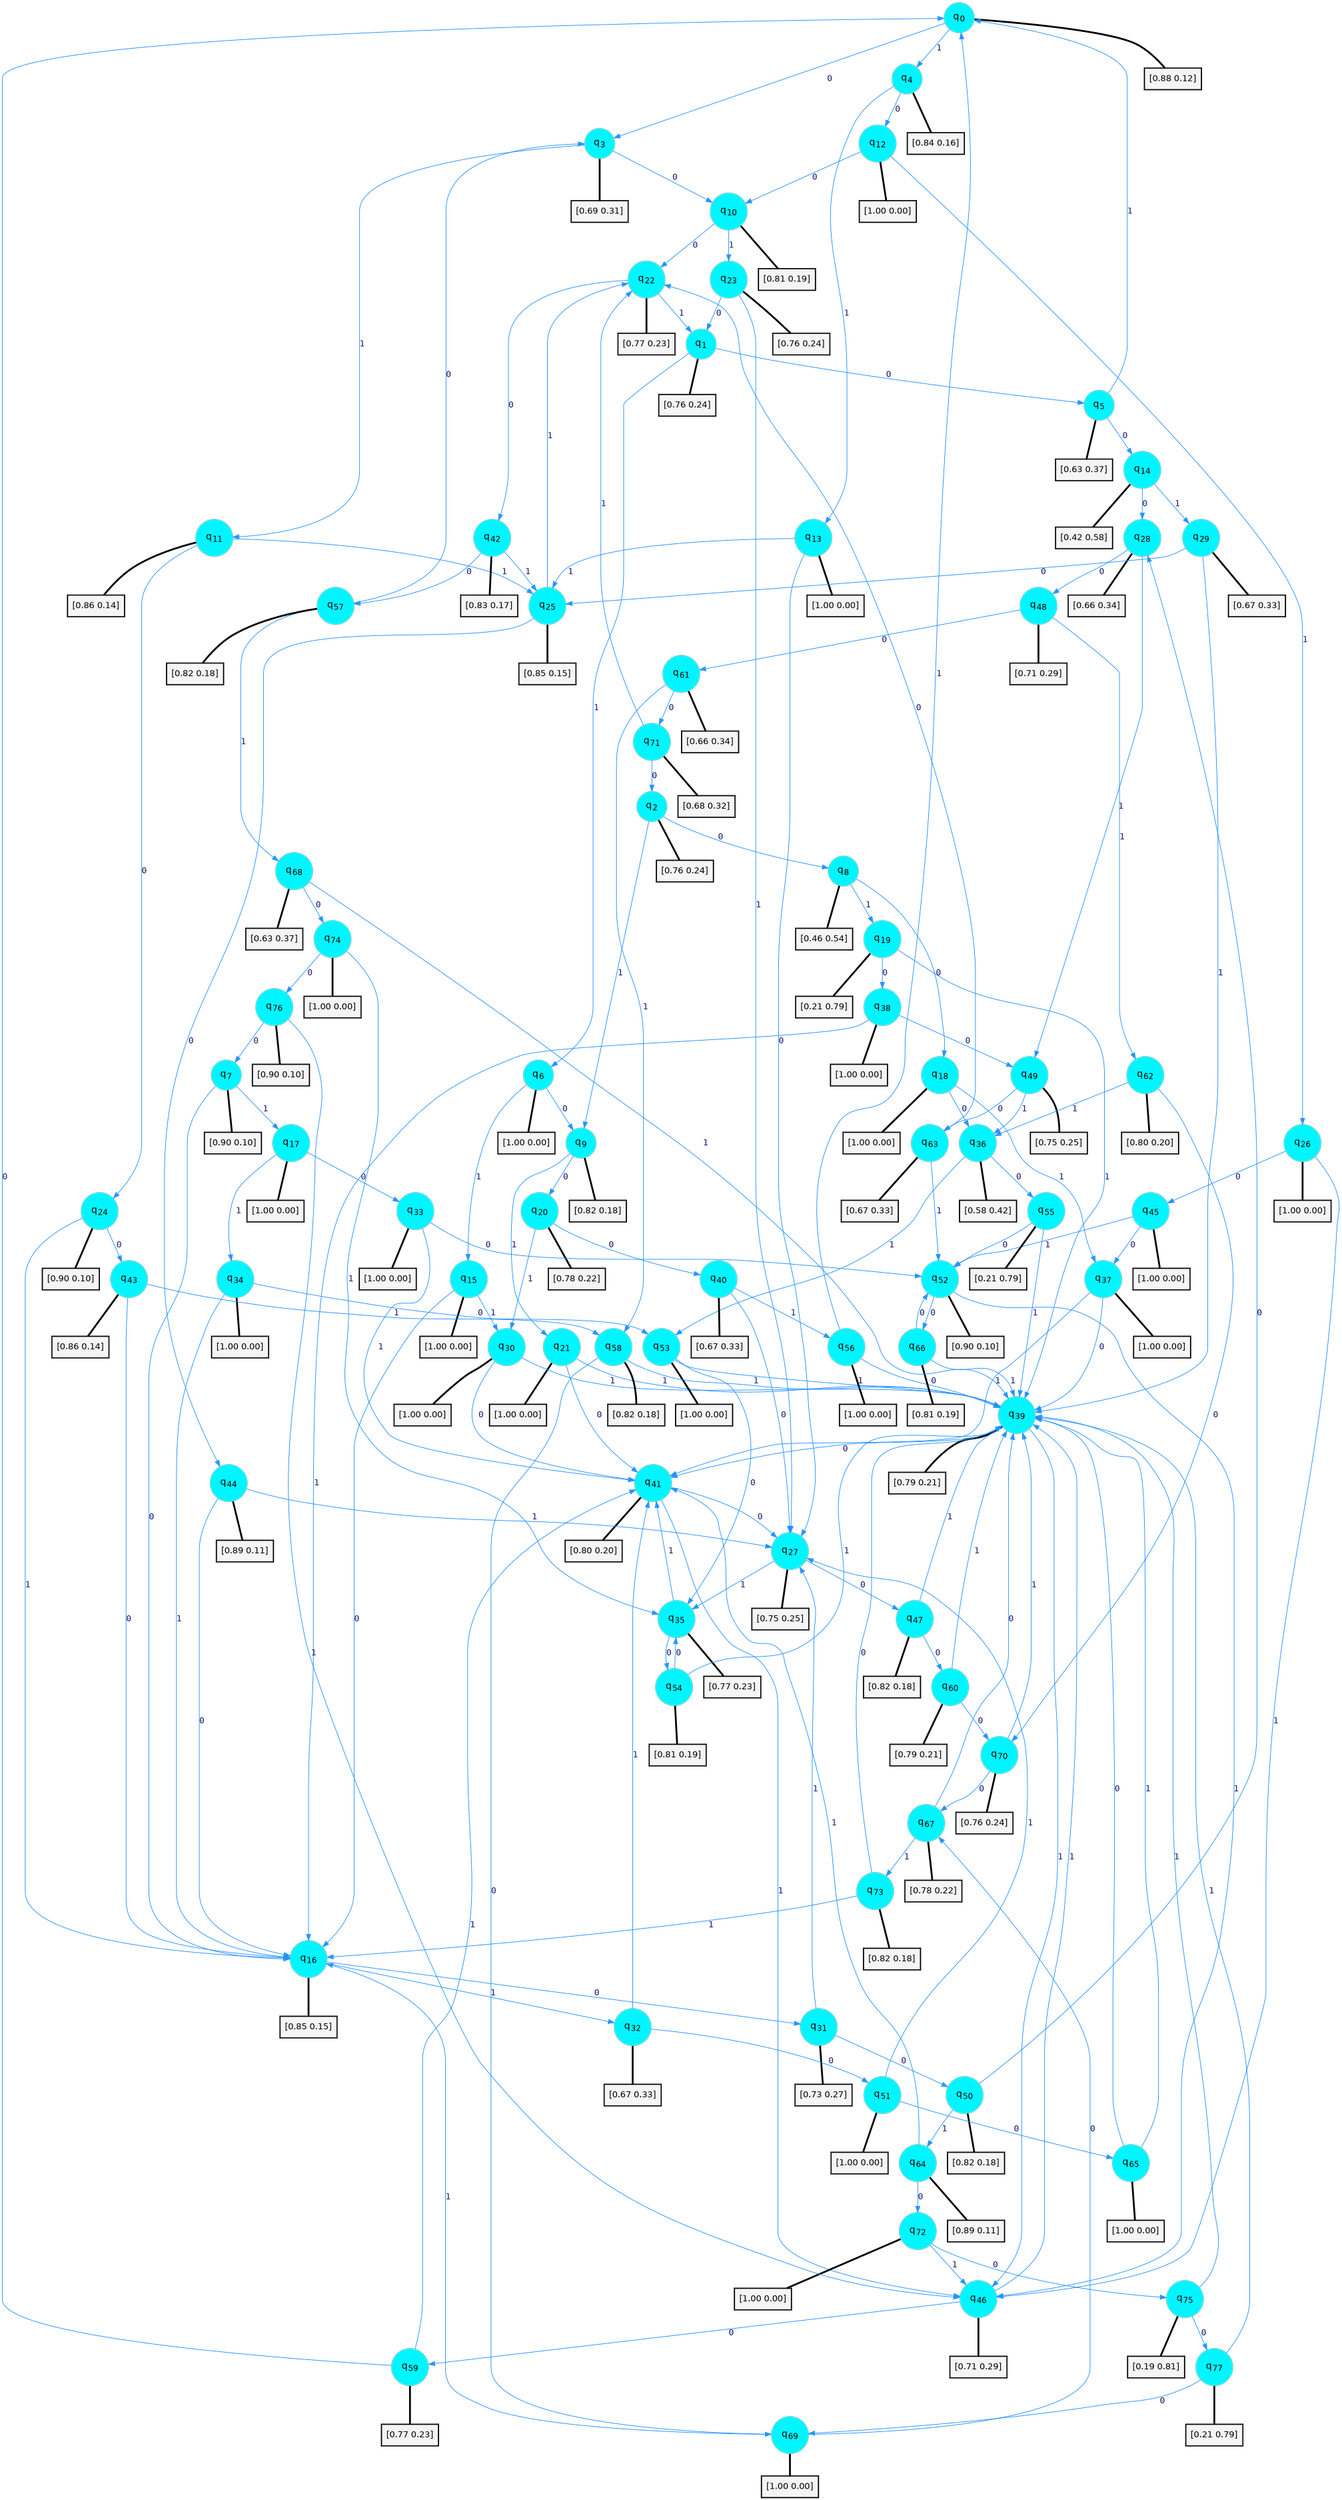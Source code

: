 digraph G {
graph [
bgcolor=transparent, dpi=300, rankdir=TD, size="40,25"];
node [
color=gray, fillcolor=turquoise1, fontcolor=black, fontname=Helvetica, fontsize=16, fontweight=bold, shape=circle, style=filled];
edge [
arrowsize=1, color=dodgerblue1, fontcolor=midnightblue, fontname=courier, fontweight=bold, penwidth=1, style=solid, weight=20];
0[label=<q<SUB>0</SUB>>];
1[label=<q<SUB>1</SUB>>];
2[label=<q<SUB>2</SUB>>];
3[label=<q<SUB>3</SUB>>];
4[label=<q<SUB>4</SUB>>];
5[label=<q<SUB>5</SUB>>];
6[label=<q<SUB>6</SUB>>];
7[label=<q<SUB>7</SUB>>];
8[label=<q<SUB>8</SUB>>];
9[label=<q<SUB>9</SUB>>];
10[label=<q<SUB>10</SUB>>];
11[label=<q<SUB>11</SUB>>];
12[label=<q<SUB>12</SUB>>];
13[label=<q<SUB>13</SUB>>];
14[label=<q<SUB>14</SUB>>];
15[label=<q<SUB>15</SUB>>];
16[label=<q<SUB>16</SUB>>];
17[label=<q<SUB>17</SUB>>];
18[label=<q<SUB>18</SUB>>];
19[label=<q<SUB>19</SUB>>];
20[label=<q<SUB>20</SUB>>];
21[label=<q<SUB>21</SUB>>];
22[label=<q<SUB>22</SUB>>];
23[label=<q<SUB>23</SUB>>];
24[label=<q<SUB>24</SUB>>];
25[label=<q<SUB>25</SUB>>];
26[label=<q<SUB>26</SUB>>];
27[label=<q<SUB>27</SUB>>];
28[label=<q<SUB>28</SUB>>];
29[label=<q<SUB>29</SUB>>];
30[label=<q<SUB>30</SUB>>];
31[label=<q<SUB>31</SUB>>];
32[label=<q<SUB>32</SUB>>];
33[label=<q<SUB>33</SUB>>];
34[label=<q<SUB>34</SUB>>];
35[label=<q<SUB>35</SUB>>];
36[label=<q<SUB>36</SUB>>];
37[label=<q<SUB>37</SUB>>];
38[label=<q<SUB>38</SUB>>];
39[label=<q<SUB>39</SUB>>];
40[label=<q<SUB>40</SUB>>];
41[label=<q<SUB>41</SUB>>];
42[label=<q<SUB>42</SUB>>];
43[label=<q<SUB>43</SUB>>];
44[label=<q<SUB>44</SUB>>];
45[label=<q<SUB>45</SUB>>];
46[label=<q<SUB>46</SUB>>];
47[label=<q<SUB>47</SUB>>];
48[label=<q<SUB>48</SUB>>];
49[label=<q<SUB>49</SUB>>];
50[label=<q<SUB>50</SUB>>];
51[label=<q<SUB>51</SUB>>];
52[label=<q<SUB>52</SUB>>];
53[label=<q<SUB>53</SUB>>];
54[label=<q<SUB>54</SUB>>];
55[label=<q<SUB>55</SUB>>];
56[label=<q<SUB>56</SUB>>];
57[label=<q<SUB>57</SUB>>];
58[label=<q<SUB>58</SUB>>];
59[label=<q<SUB>59</SUB>>];
60[label=<q<SUB>60</SUB>>];
61[label=<q<SUB>61</SUB>>];
62[label=<q<SUB>62</SUB>>];
63[label=<q<SUB>63</SUB>>];
64[label=<q<SUB>64</SUB>>];
65[label=<q<SUB>65</SUB>>];
66[label=<q<SUB>66</SUB>>];
67[label=<q<SUB>67</SUB>>];
68[label=<q<SUB>68</SUB>>];
69[label=<q<SUB>69</SUB>>];
70[label=<q<SUB>70</SUB>>];
71[label=<q<SUB>71</SUB>>];
72[label=<q<SUB>72</SUB>>];
73[label=<q<SUB>73</SUB>>];
74[label=<q<SUB>74</SUB>>];
75[label=<q<SUB>75</SUB>>];
76[label=<q<SUB>76</SUB>>];
77[label=<q<SUB>77</SUB>>];
78[label="[0.88 0.12]", shape=box,fontcolor=black, fontname=Helvetica, fontsize=14, penwidth=2, fillcolor=whitesmoke,color=black];
79[label="[0.76 0.24]", shape=box,fontcolor=black, fontname=Helvetica, fontsize=14, penwidth=2, fillcolor=whitesmoke,color=black];
80[label="[0.76 0.24]", shape=box,fontcolor=black, fontname=Helvetica, fontsize=14, penwidth=2, fillcolor=whitesmoke,color=black];
81[label="[0.69 0.31]", shape=box,fontcolor=black, fontname=Helvetica, fontsize=14, penwidth=2, fillcolor=whitesmoke,color=black];
82[label="[0.84 0.16]", shape=box,fontcolor=black, fontname=Helvetica, fontsize=14, penwidth=2, fillcolor=whitesmoke,color=black];
83[label="[0.63 0.37]", shape=box,fontcolor=black, fontname=Helvetica, fontsize=14, penwidth=2, fillcolor=whitesmoke,color=black];
84[label="[1.00 0.00]", shape=box,fontcolor=black, fontname=Helvetica, fontsize=14, penwidth=2, fillcolor=whitesmoke,color=black];
85[label="[0.90 0.10]", shape=box,fontcolor=black, fontname=Helvetica, fontsize=14, penwidth=2, fillcolor=whitesmoke,color=black];
86[label="[0.46 0.54]", shape=box,fontcolor=black, fontname=Helvetica, fontsize=14, penwidth=2, fillcolor=whitesmoke,color=black];
87[label="[0.82 0.18]", shape=box,fontcolor=black, fontname=Helvetica, fontsize=14, penwidth=2, fillcolor=whitesmoke,color=black];
88[label="[0.81 0.19]", shape=box,fontcolor=black, fontname=Helvetica, fontsize=14, penwidth=2, fillcolor=whitesmoke,color=black];
89[label="[0.86 0.14]", shape=box,fontcolor=black, fontname=Helvetica, fontsize=14, penwidth=2, fillcolor=whitesmoke,color=black];
90[label="[1.00 0.00]", shape=box,fontcolor=black, fontname=Helvetica, fontsize=14, penwidth=2, fillcolor=whitesmoke,color=black];
91[label="[1.00 0.00]", shape=box,fontcolor=black, fontname=Helvetica, fontsize=14, penwidth=2, fillcolor=whitesmoke,color=black];
92[label="[0.42 0.58]", shape=box,fontcolor=black, fontname=Helvetica, fontsize=14, penwidth=2, fillcolor=whitesmoke,color=black];
93[label="[1.00 0.00]", shape=box,fontcolor=black, fontname=Helvetica, fontsize=14, penwidth=2, fillcolor=whitesmoke,color=black];
94[label="[0.85 0.15]", shape=box,fontcolor=black, fontname=Helvetica, fontsize=14, penwidth=2, fillcolor=whitesmoke,color=black];
95[label="[1.00 0.00]", shape=box,fontcolor=black, fontname=Helvetica, fontsize=14, penwidth=2, fillcolor=whitesmoke,color=black];
96[label="[1.00 0.00]", shape=box,fontcolor=black, fontname=Helvetica, fontsize=14, penwidth=2, fillcolor=whitesmoke,color=black];
97[label="[0.21 0.79]", shape=box,fontcolor=black, fontname=Helvetica, fontsize=14, penwidth=2, fillcolor=whitesmoke,color=black];
98[label="[0.78 0.22]", shape=box,fontcolor=black, fontname=Helvetica, fontsize=14, penwidth=2, fillcolor=whitesmoke,color=black];
99[label="[1.00 0.00]", shape=box,fontcolor=black, fontname=Helvetica, fontsize=14, penwidth=2, fillcolor=whitesmoke,color=black];
100[label="[0.77 0.23]", shape=box,fontcolor=black, fontname=Helvetica, fontsize=14, penwidth=2, fillcolor=whitesmoke,color=black];
101[label="[0.76 0.24]", shape=box,fontcolor=black, fontname=Helvetica, fontsize=14, penwidth=2, fillcolor=whitesmoke,color=black];
102[label="[0.90 0.10]", shape=box,fontcolor=black, fontname=Helvetica, fontsize=14, penwidth=2, fillcolor=whitesmoke,color=black];
103[label="[0.85 0.15]", shape=box,fontcolor=black, fontname=Helvetica, fontsize=14, penwidth=2, fillcolor=whitesmoke,color=black];
104[label="[1.00 0.00]", shape=box,fontcolor=black, fontname=Helvetica, fontsize=14, penwidth=2, fillcolor=whitesmoke,color=black];
105[label="[0.75 0.25]", shape=box,fontcolor=black, fontname=Helvetica, fontsize=14, penwidth=2, fillcolor=whitesmoke,color=black];
106[label="[0.66 0.34]", shape=box,fontcolor=black, fontname=Helvetica, fontsize=14, penwidth=2, fillcolor=whitesmoke,color=black];
107[label="[0.67 0.33]", shape=box,fontcolor=black, fontname=Helvetica, fontsize=14, penwidth=2, fillcolor=whitesmoke,color=black];
108[label="[1.00 0.00]", shape=box,fontcolor=black, fontname=Helvetica, fontsize=14, penwidth=2, fillcolor=whitesmoke,color=black];
109[label="[0.73 0.27]", shape=box,fontcolor=black, fontname=Helvetica, fontsize=14, penwidth=2, fillcolor=whitesmoke,color=black];
110[label="[0.67 0.33]", shape=box,fontcolor=black, fontname=Helvetica, fontsize=14, penwidth=2, fillcolor=whitesmoke,color=black];
111[label="[1.00 0.00]", shape=box,fontcolor=black, fontname=Helvetica, fontsize=14, penwidth=2, fillcolor=whitesmoke,color=black];
112[label="[1.00 0.00]", shape=box,fontcolor=black, fontname=Helvetica, fontsize=14, penwidth=2, fillcolor=whitesmoke,color=black];
113[label="[0.77 0.23]", shape=box,fontcolor=black, fontname=Helvetica, fontsize=14, penwidth=2, fillcolor=whitesmoke,color=black];
114[label="[0.58 0.42]", shape=box,fontcolor=black, fontname=Helvetica, fontsize=14, penwidth=2, fillcolor=whitesmoke,color=black];
115[label="[1.00 0.00]", shape=box,fontcolor=black, fontname=Helvetica, fontsize=14, penwidth=2, fillcolor=whitesmoke,color=black];
116[label="[1.00 0.00]", shape=box,fontcolor=black, fontname=Helvetica, fontsize=14, penwidth=2, fillcolor=whitesmoke,color=black];
117[label="[0.79 0.21]", shape=box,fontcolor=black, fontname=Helvetica, fontsize=14, penwidth=2, fillcolor=whitesmoke,color=black];
118[label="[0.67 0.33]", shape=box,fontcolor=black, fontname=Helvetica, fontsize=14, penwidth=2, fillcolor=whitesmoke,color=black];
119[label="[0.80 0.20]", shape=box,fontcolor=black, fontname=Helvetica, fontsize=14, penwidth=2, fillcolor=whitesmoke,color=black];
120[label="[0.83 0.17]", shape=box,fontcolor=black, fontname=Helvetica, fontsize=14, penwidth=2, fillcolor=whitesmoke,color=black];
121[label="[0.86 0.14]", shape=box,fontcolor=black, fontname=Helvetica, fontsize=14, penwidth=2, fillcolor=whitesmoke,color=black];
122[label="[0.89 0.11]", shape=box,fontcolor=black, fontname=Helvetica, fontsize=14, penwidth=2, fillcolor=whitesmoke,color=black];
123[label="[1.00 0.00]", shape=box,fontcolor=black, fontname=Helvetica, fontsize=14, penwidth=2, fillcolor=whitesmoke,color=black];
124[label="[0.71 0.29]", shape=box,fontcolor=black, fontname=Helvetica, fontsize=14, penwidth=2, fillcolor=whitesmoke,color=black];
125[label="[0.82 0.18]", shape=box,fontcolor=black, fontname=Helvetica, fontsize=14, penwidth=2, fillcolor=whitesmoke,color=black];
126[label="[0.71 0.29]", shape=box,fontcolor=black, fontname=Helvetica, fontsize=14, penwidth=2, fillcolor=whitesmoke,color=black];
127[label="[0.75 0.25]", shape=box,fontcolor=black, fontname=Helvetica, fontsize=14, penwidth=2, fillcolor=whitesmoke,color=black];
128[label="[0.82 0.18]", shape=box,fontcolor=black, fontname=Helvetica, fontsize=14, penwidth=2, fillcolor=whitesmoke,color=black];
129[label="[1.00 0.00]", shape=box,fontcolor=black, fontname=Helvetica, fontsize=14, penwidth=2, fillcolor=whitesmoke,color=black];
130[label="[0.90 0.10]", shape=box,fontcolor=black, fontname=Helvetica, fontsize=14, penwidth=2, fillcolor=whitesmoke,color=black];
131[label="[1.00 0.00]", shape=box,fontcolor=black, fontname=Helvetica, fontsize=14, penwidth=2, fillcolor=whitesmoke,color=black];
132[label="[0.81 0.19]", shape=box,fontcolor=black, fontname=Helvetica, fontsize=14, penwidth=2, fillcolor=whitesmoke,color=black];
133[label="[0.21 0.79]", shape=box,fontcolor=black, fontname=Helvetica, fontsize=14, penwidth=2, fillcolor=whitesmoke,color=black];
134[label="[1.00 0.00]", shape=box,fontcolor=black, fontname=Helvetica, fontsize=14, penwidth=2, fillcolor=whitesmoke,color=black];
135[label="[0.82 0.18]", shape=box,fontcolor=black, fontname=Helvetica, fontsize=14, penwidth=2, fillcolor=whitesmoke,color=black];
136[label="[0.82 0.18]", shape=box,fontcolor=black, fontname=Helvetica, fontsize=14, penwidth=2, fillcolor=whitesmoke,color=black];
137[label="[0.77 0.23]", shape=box,fontcolor=black, fontname=Helvetica, fontsize=14, penwidth=2, fillcolor=whitesmoke,color=black];
138[label="[0.79 0.21]", shape=box,fontcolor=black, fontname=Helvetica, fontsize=14, penwidth=2, fillcolor=whitesmoke,color=black];
139[label="[0.66 0.34]", shape=box,fontcolor=black, fontname=Helvetica, fontsize=14, penwidth=2, fillcolor=whitesmoke,color=black];
140[label="[0.80 0.20]", shape=box,fontcolor=black, fontname=Helvetica, fontsize=14, penwidth=2, fillcolor=whitesmoke,color=black];
141[label="[0.67 0.33]", shape=box,fontcolor=black, fontname=Helvetica, fontsize=14, penwidth=2, fillcolor=whitesmoke,color=black];
142[label="[0.89 0.11]", shape=box,fontcolor=black, fontname=Helvetica, fontsize=14, penwidth=2, fillcolor=whitesmoke,color=black];
143[label="[1.00 0.00]", shape=box,fontcolor=black, fontname=Helvetica, fontsize=14, penwidth=2, fillcolor=whitesmoke,color=black];
144[label="[0.81 0.19]", shape=box,fontcolor=black, fontname=Helvetica, fontsize=14, penwidth=2, fillcolor=whitesmoke,color=black];
145[label="[0.78 0.22]", shape=box,fontcolor=black, fontname=Helvetica, fontsize=14, penwidth=2, fillcolor=whitesmoke,color=black];
146[label="[0.63 0.37]", shape=box,fontcolor=black, fontname=Helvetica, fontsize=14, penwidth=2, fillcolor=whitesmoke,color=black];
147[label="[1.00 0.00]", shape=box,fontcolor=black, fontname=Helvetica, fontsize=14, penwidth=2, fillcolor=whitesmoke,color=black];
148[label="[0.76 0.24]", shape=box,fontcolor=black, fontname=Helvetica, fontsize=14, penwidth=2, fillcolor=whitesmoke,color=black];
149[label="[0.68 0.32]", shape=box,fontcolor=black, fontname=Helvetica, fontsize=14, penwidth=2, fillcolor=whitesmoke,color=black];
150[label="[1.00 0.00]", shape=box,fontcolor=black, fontname=Helvetica, fontsize=14, penwidth=2, fillcolor=whitesmoke,color=black];
151[label="[0.82 0.18]", shape=box,fontcolor=black, fontname=Helvetica, fontsize=14, penwidth=2, fillcolor=whitesmoke,color=black];
152[label="[1.00 0.00]", shape=box,fontcolor=black, fontname=Helvetica, fontsize=14, penwidth=2, fillcolor=whitesmoke,color=black];
153[label="[0.19 0.81]", shape=box,fontcolor=black, fontname=Helvetica, fontsize=14, penwidth=2, fillcolor=whitesmoke,color=black];
154[label="[0.90 0.10]", shape=box,fontcolor=black, fontname=Helvetica, fontsize=14, penwidth=2, fillcolor=whitesmoke,color=black];
155[label="[0.21 0.79]", shape=box,fontcolor=black, fontname=Helvetica, fontsize=14, penwidth=2, fillcolor=whitesmoke,color=black];
0->3 [label=0];
0->4 [label=1];
0->78 [arrowhead=none, penwidth=3,color=black];
1->5 [label=0];
1->6 [label=1];
1->79 [arrowhead=none, penwidth=3,color=black];
2->8 [label=0];
2->9 [label=1];
2->80 [arrowhead=none, penwidth=3,color=black];
3->10 [label=0];
3->11 [label=1];
3->81 [arrowhead=none, penwidth=3,color=black];
4->12 [label=0];
4->13 [label=1];
4->82 [arrowhead=none, penwidth=3,color=black];
5->14 [label=0];
5->0 [label=1];
5->83 [arrowhead=none, penwidth=3,color=black];
6->9 [label=0];
6->15 [label=1];
6->84 [arrowhead=none, penwidth=3,color=black];
7->16 [label=0];
7->17 [label=1];
7->85 [arrowhead=none, penwidth=3,color=black];
8->18 [label=0];
8->19 [label=1];
8->86 [arrowhead=none, penwidth=3,color=black];
9->20 [label=0];
9->21 [label=1];
9->87 [arrowhead=none, penwidth=3,color=black];
10->22 [label=0];
10->23 [label=1];
10->88 [arrowhead=none, penwidth=3,color=black];
11->24 [label=0];
11->25 [label=1];
11->89 [arrowhead=none, penwidth=3,color=black];
12->10 [label=0];
12->26 [label=1];
12->90 [arrowhead=none, penwidth=3,color=black];
13->27 [label=0];
13->25 [label=1];
13->91 [arrowhead=none, penwidth=3,color=black];
14->28 [label=0];
14->29 [label=1];
14->92 [arrowhead=none, penwidth=3,color=black];
15->16 [label=0];
15->30 [label=1];
15->93 [arrowhead=none, penwidth=3,color=black];
16->31 [label=0];
16->32 [label=1];
16->94 [arrowhead=none, penwidth=3,color=black];
17->33 [label=0];
17->34 [label=1];
17->95 [arrowhead=none, penwidth=3,color=black];
18->36 [label=0];
18->37 [label=1];
18->96 [arrowhead=none, penwidth=3,color=black];
19->38 [label=0];
19->39 [label=1];
19->97 [arrowhead=none, penwidth=3,color=black];
20->40 [label=0];
20->30 [label=1];
20->98 [arrowhead=none, penwidth=3,color=black];
21->41 [label=0];
21->39 [label=1];
21->99 [arrowhead=none, penwidth=3,color=black];
22->42 [label=0];
22->1 [label=1];
22->100 [arrowhead=none, penwidth=3,color=black];
23->1 [label=0];
23->27 [label=1];
23->101 [arrowhead=none, penwidth=3,color=black];
24->43 [label=0];
24->16 [label=1];
24->102 [arrowhead=none, penwidth=3,color=black];
25->44 [label=0];
25->22 [label=1];
25->103 [arrowhead=none, penwidth=3,color=black];
26->45 [label=0];
26->46 [label=1];
26->104 [arrowhead=none, penwidth=3,color=black];
27->47 [label=0];
27->35 [label=1];
27->105 [arrowhead=none, penwidth=3,color=black];
28->48 [label=0];
28->49 [label=1];
28->106 [arrowhead=none, penwidth=3,color=black];
29->25 [label=0];
29->39 [label=1];
29->107 [arrowhead=none, penwidth=3,color=black];
30->41 [label=0];
30->39 [label=1];
30->108 [arrowhead=none, penwidth=3,color=black];
31->50 [label=0];
31->27 [label=1];
31->109 [arrowhead=none, penwidth=3,color=black];
32->51 [label=0];
32->41 [label=1];
32->110 [arrowhead=none, penwidth=3,color=black];
33->52 [label=0];
33->41 [label=1];
33->111 [arrowhead=none, penwidth=3,color=black];
34->53 [label=0];
34->16 [label=1];
34->112 [arrowhead=none, penwidth=3,color=black];
35->54 [label=0];
35->41 [label=1];
35->113 [arrowhead=none, penwidth=3,color=black];
36->55 [label=0];
36->53 [label=1];
36->114 [arrowhead=none, penwidth=3,color=black];
37->39 [label=0];
37->41 [label=1];
37->115 [arrowhead=none, penwidth=3,color=black];
38->49 [label=0];
38->16 [label=1];
38->116 [arrowhead=none, penwidth=3,color=black];
39->41 [label=0];
39->46 [label=1];
39->117 [arrowhead=none, penwidth=3,color=black];
40->27 [label=0];
40->56 [label=1];
40->118 [arrowhead=none, penwidth=3,color=black];
41->27 [label=0];
41->46 [label=1];
41->119 [arrowhead=none, penwidth=3,color=black];
42->57 [label=0];
42->25 [label=1];
42->120 [arrowhead=none, penwidth=3,color=black];
43->16 [label=0];
43->58 [label=1];
43->121 [arrowhead=none, penwidth=3,color=black];
44->16 [label=0];
44->27 [label=1];
44->122 [arrowhead=none, penwidth=3,color=black];
45->37 [label=0];
45->52 [label=1];
45->123 [arrowhead=none, penwidth=3,color=black];
46->59 [label=0];
46->39 [label=1];
46->124 [arrowhead=none, penwidth=3,color=black];
47->60 [label=0];
47->39 [label=1];
47->125 [arrowhead=none, penwidth=3,color=black];
48->61 [label=0];
48->62 [label=1];
48->126 [arrowhead=none, penwidth=3,color=black];
49->63 [label=0];
49->36 [label=1];
49->127 [arrowhead=none, penwidth=3,color=black];
50->28 [label=0];
50->64 [label=1];
50->128 [arrowhead=none, penwidth=3,color=black];
51->65 [label=0];
51->27 [label=1];
51->129 [arrowhead=none, penwidth=3,color=black];
52->66 [label=0];
52->46 [label=1];
52->130 [arrowhead=none, penwidth=3,color=black];
53->35 [label=0];
53->39 [label=1];
53->131 [arrowhead=none, penwidth=3,color=black];
54->35 [label=0];
54->39 [label=1];
54->132 [arrowhead=none, penwidth=3,color=black];
55->52 [label=0];
55->39 [label=1];
55->133 [arrowhead=none, penwidth=3,color=black];
56->39 [label=0];
56->0 [label=1];
56->134 [arrowhead=none, penwidth=3,color=black];
57->3 [label=0];
57->68 [label=1];
57->135 [arrowhead=none, penwidth=3,color=black];
58->69 [label=0];
58->39 [label=1];
58->136 [arrowhead=none, penwidth=3,color=black];
59->0 [label=0];
59->41 [label=1];
59->137 [arrowhead=none, penwidth=3,color=black];
60->70 [label=0];
60->39 [label=1];
60->138 [arrowhead=none, penwidth=3,color=black];
61->71 [label=0];
61->58 [label=1];
61->139 [arrowhead=none, penwidth=3,color=black];
62->70 [label=0];
62->36 [label=1];
62->140 [arrowhead=none, penwidth=3,color=black];
63->22 [label=0];
63->52 [label=1];
63->141 [arrowhead=none, penwidth=3,color=black];
64->72 [label=0];
64->41 [label=1];
64->142 [arrowhead=none, penwidth=3,color=black];
65->39 [label=0];
65->39 [label=1];
65->143 [arrowhead=none, penwidth=3,color=black];
66->52 [label=0];
66->39 [label=1];
66->144 [arrowhead=none, penwidth=3,color=black];
67->39 [label=0];
67->73 [label=1];
67->145 [arrowhead=none, penwidth=3,color=black];
68->74 [label=0];
68->39 [label=1];
68->146 [arrowhead=none, penwidth=3,color=black];
69->67 [label=0];
69->16 [label=1];
69->147 [arrowhead=none, penwidth=3,color=black];
70->67 [label=0];
70->39 [label=1];
70->148 [arrowhead=none, penwidth=3,color=black];
71->2 [label=0];
71->22 [label=1];
71->149 [arrowhead=none, penwidth=3,color=black];
72->75 [label=0];
72->46 [label=1];
72->150 [arrowhead=none, penwidth=3,color=black];
73->39 [label=0];
73->16 [label=1];
73->151 [arrowhead=none, penwidth=3,color=black];
74->76 [label=0];
74->35 [label=1];
74->152 [arrowhead=none, penwidth=3,color=black];
75->77 [label=0];
75->39 [label=1];
75->153 [arrowhead=none, penwidth=3,color=black];
76->7 [label=0];
76->46 [label=1];
76->154 [arrowhead=none, penwidth=3,color=black];
77->69 [label=0];
77->39 [label=1];
77->155 [arrowhead=none, penwidth=3,color=black];
}
